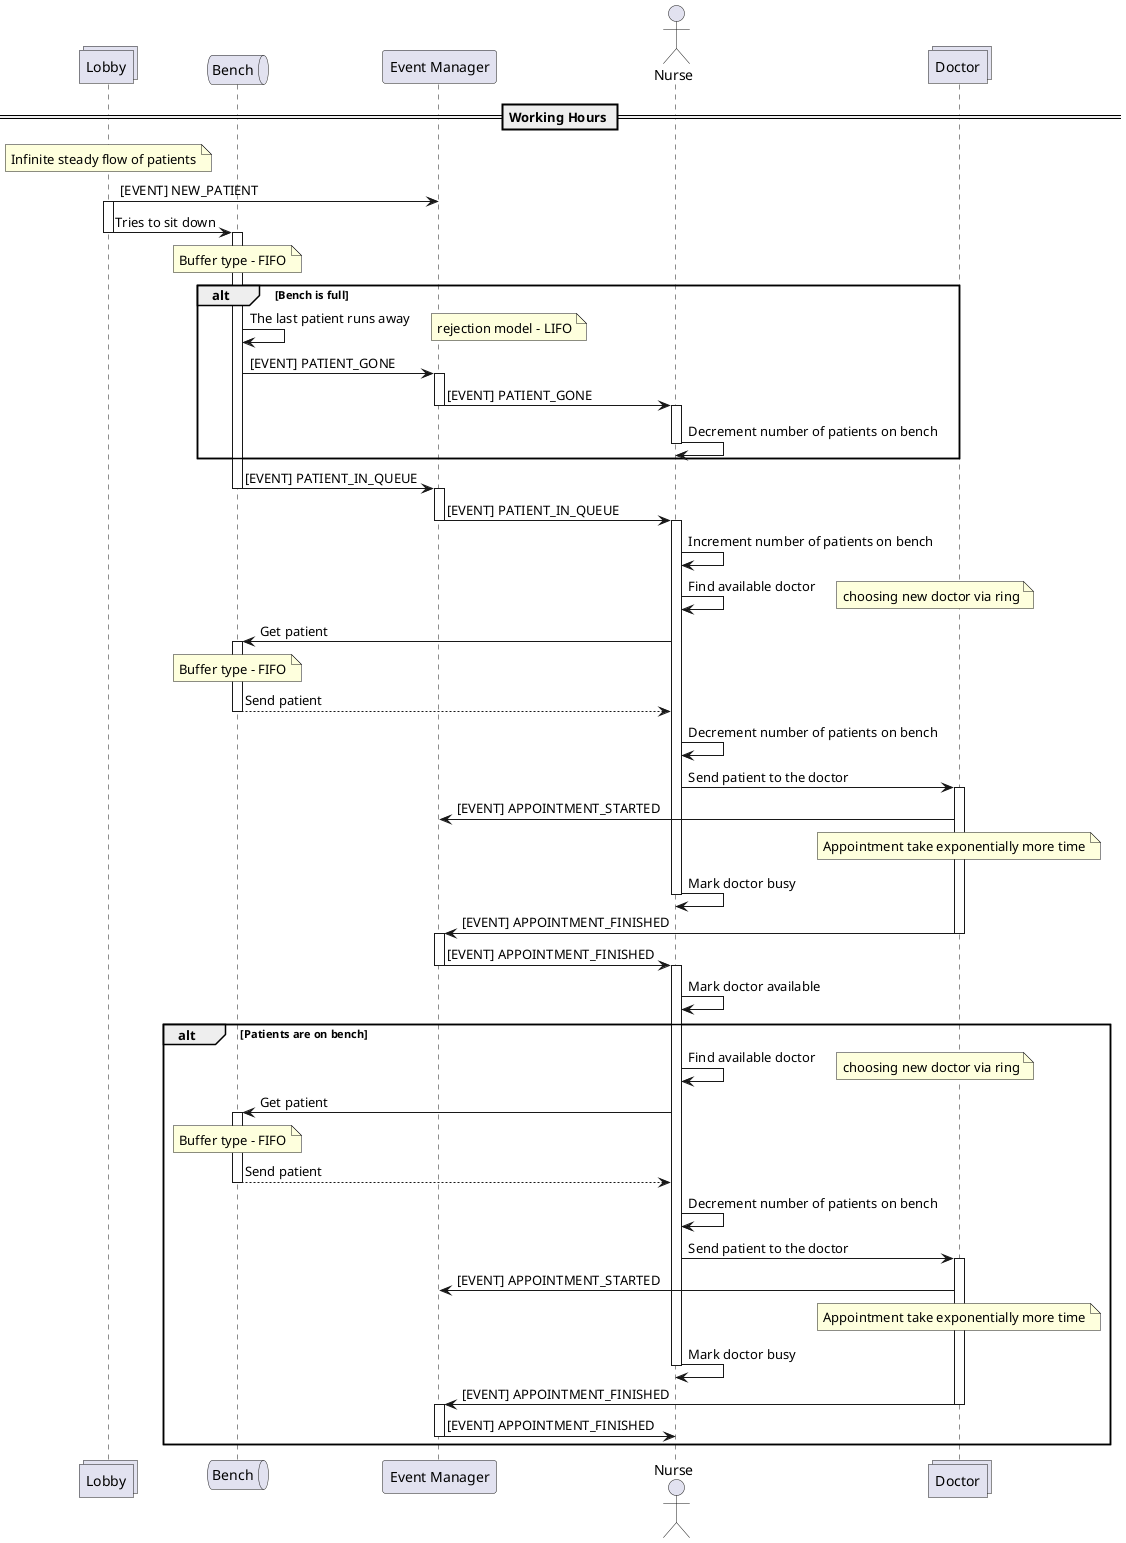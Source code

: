@startuml Sequence

collections "Lobby" as lobby
queue "Bench" as bench
participant  "Event Manager" as eventManager
actor "Nurse" as nurse
collections "Doctor" as doctor


== Working Hours ==

note over lobby: Infinite steady flow of patients
lobby -> eventManager : [EVENT] NEW_PATIENT
activate lobby
lobby -> bench : Tries to sit down
deactivate lobby
activate bench
note over bench : Buffer type - FIFO

alt Bench is full
    bench -> bench : The last patient runs away
    note right : rejection model - LIFO
    bench -> eventManager : [EVENT] PATIENT_GONE
    activate eventManager
    eventManager -> nurse : [EVENT] PATIENT_GONE
    deactivate eventManager
    activate nurse
    nurse -> nurse : Decrement number of patients on bench
    deactivate nurse
end

bench -> eventManager : [EVENT] PATIENT_IN_QUEUE
deactivate bench

activate eventManager
eventManager -> nurse : [EVENT] PATIENT_IN_QUEUE
deactivate eventManager

activate nurse
nurse -> nurse : Increment number of patients on bench
nurse -> nurse : Find available doctor
note right: choosing new doctor via ring

nurse -> bench : Get patient
activate bench
note over bench : Buffer type - FIFO
bench --> nurse : Send patient
deactivate bench
nurse -> nurse : Decrement number of patients on bench

nurse -> doctor : Send patient to the doctor
activate doctor
doctor -> eventManager : [EVENT] APPOINTMENT_STARTED
note over doctor: Appointment take exponentially more time
nurse -> nurse : Mark doctor busy
deactivate nurse

doctor -> eventManager : [EVENT] APPOINTMENT_FINISHED
deactivate doctor

activate eventManager
eventManager-> nurse : [EVENT] APPOINTMENT_FINISHED
deactivate eventManager

activate nurse
nurse -> nurse : Mark doctor available

alt Patients are on bench
    nurse -> nurse : Find available doctor
    note right: choosing new doctor via ring

    nurse -> bench : Get patient
    activate bench
    note over bench : Buffer type - FIFO
    bench --> nurse : Send patient
    deactivate bench
    nurse -> nurse : Decrement number of patients on bench

    nurse -> doctor : Send patient to the doctor
    activate doctor
    doctor -> eventManager : [EVENT] APPOINTMENT_STARTED
    note over doctor: Appointment take exponentially more time
    nurse -> nurse : Mark doctor busy
    deactivate nurse

    doctor -> eventManager : [EVENT] APPOINTMENT_FINISHED
    deactivate doctor
    activate eventManager
    eventManager-> nurse : [EVENT] APPOINTMENT_FINISHED
    deactivate eventManager
end
deactivate nurse
@enduml